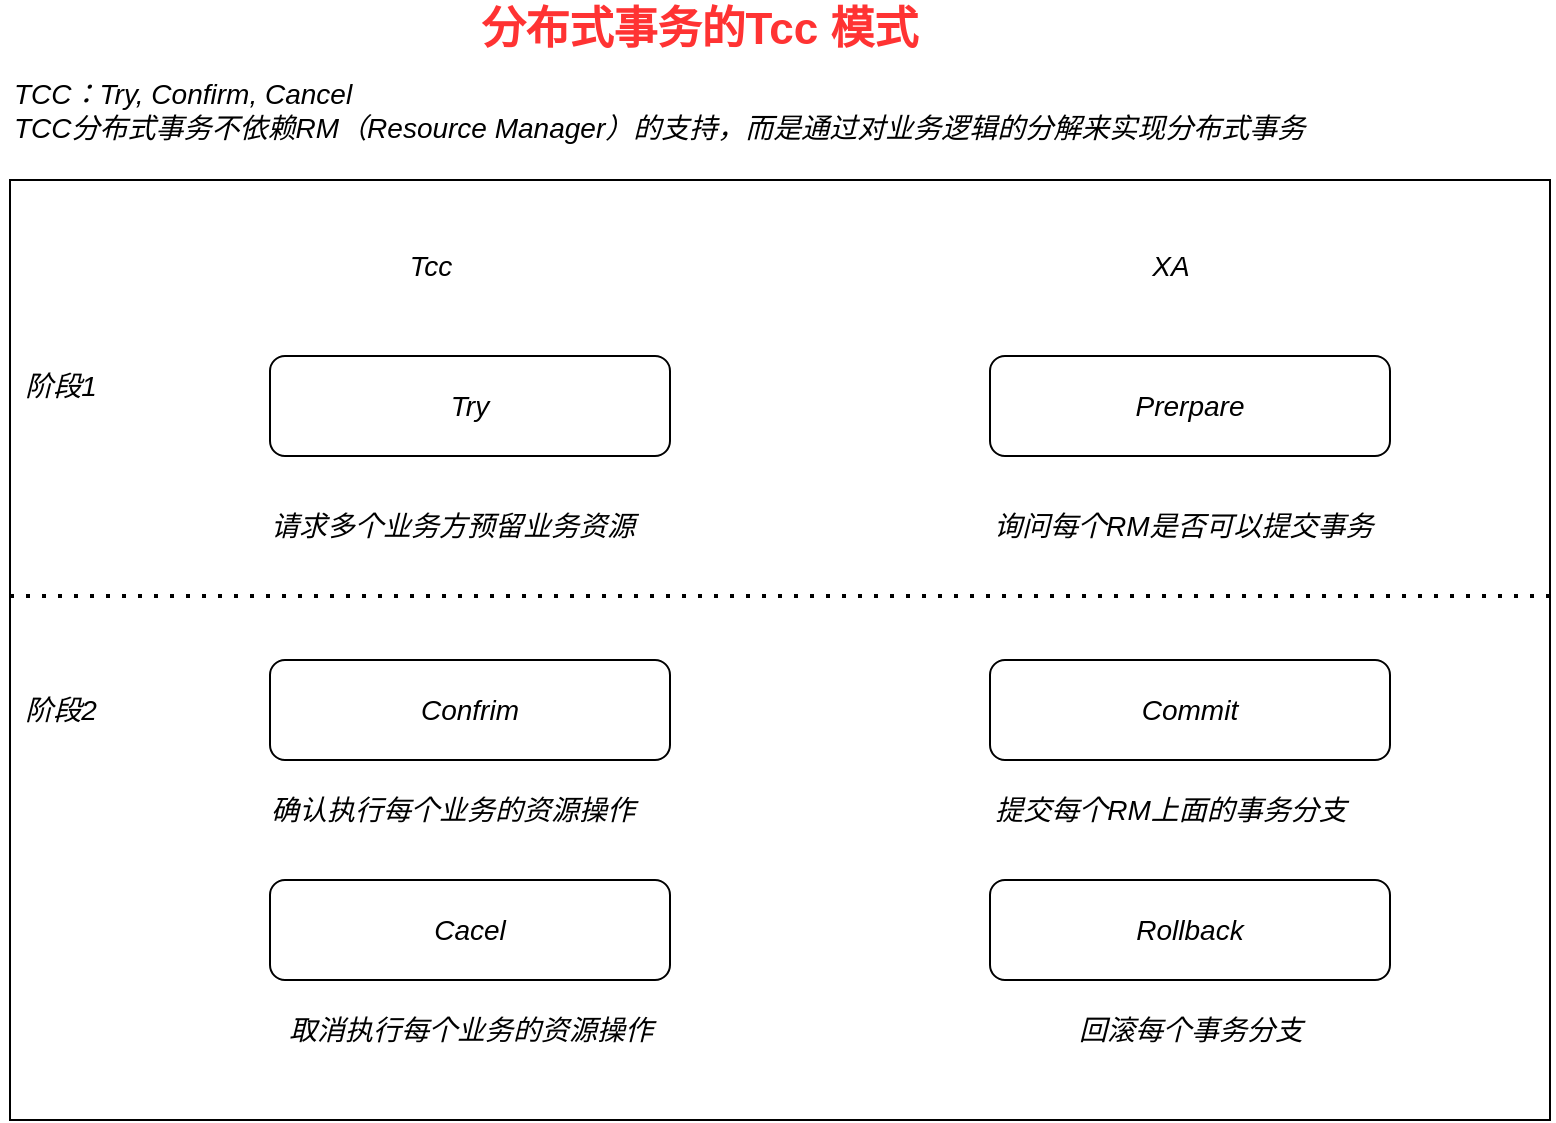 <mxfile version="24.7.17">
  <diagram name="第 1 页" id="FPWwpKIvoxREyOQ8lAoS">
    <mxGraphModel dx="921" dy="558" grid="1" gridSize="10" guides="1" tooltips="1" connect="1" arrows="1" fold="1" page="1" pageScale="1" pageWidth="827" pageHeight="1169" background="none" math="0" shadow="0">
      <root>
        <mxCell id="0" />
        <mxCell id="1" parent="0" />
        <mxCell id="QMi9Rgpx5CxiP3BT0A8X-26" value="" style="whiteSpace=wrap;html=1;labelBackgroundColor=#FFFFCC;labelBorderColor=#67a7f8;textShadow=1;" vertex="1" parent="1">
          <mxGeometry x="40" y="100" width="770" height="470" as="geometry" />
        </mxCell>
        <mxCell id="QMi9Rgpx5CxiP3BT0A8X-1" value="Try" style="rounded=1;whiteSpace=wrap;html=1;fontStyle=2;fontSize=14;" vertex="1" parent="1">
          <mxGeometry x="170" y="188" width="200" height="50" as="geometry" />
        </mxCell>
        <mxCell id="QMi9Rgpx5CxiP3BT0A8X-2" value="&lt;b&gt;&lt;font style=&quot;font-size: 22px;&quot; color=&quot;#ff3333&quot;&gt;分布式事务的Tcc 模式&lt;/font&gt;&lt;/b&gt;" style="text;html=1;align=center;verticalAlign=middle;whiteSpace=wrap;rounded=0;" vertex="1" parent="1">
          <mxGeometry x="220" y="10" width="330" height="30" as="geometry" />
        </mxCell>
        <mxCell id="QMi9Rgpx5CxiP3BT0A8X-3" value="" style="endArrow=none;dashed=1;html=1;dashPattern=1 3;strokeWidth=2;rounded=0;fontStyle=2;fontSize=14;" edge="1" parent="1">
          <mxGeometry width="50" height="50" relative="1" as="geometry">
            <mxPoint x="40" y="308" as="sourcePoint" />
            <mxPoint x="810" y="308" as="targetPoint" />
          </mxGeometry>
        </mxCell>
        <mxCell id="QMi9Rgpx5CxiP3BT0A8X-4" value="TCC：Try, Confirm, Cancel&lt;div style=&quot;font-size: 14px;&quot;&gt;TCC分布式事务不依赖RM（Resource Manager）的支持，而是通过对业务逻辑的分解来实现分布式事务&lt;/div&gt;" style="text;html=1;align=left;verticalAlign=middle;whiteSpace=wrap;rounded=0;fontStyle=2;fontSize=14;" vertex="1" parent="1">
          <mxGeometry x="40" y="40" width="730" height="50" as="geometry" />
        </mxCell>
        <mxCell id="QMi9Rgpx5CxiP3BT0A8X-5" value="Prerpare" style="rounded=1;whiteSpace=wrap;html=1;fontStyle=2;fontSize=14;" vertex="1" parent="1">
          <mxGeometry x="530" y="188" width="200" height="50" as="geometry" />
        </mxCell>
        <mxCell id="QMi9Rgpx5CxiP3BT0A8X-6" value="Commit" style="rounded=1;whiteSpace=wrap;html=1;fontStyle=2;fontSize=14;" vertex="1" parent="1">
          <mxGeometry x="530" y="340" width="200" height="50" as="geometry" />
        </mxCell>
        <mxCell id="QMi9Rgpx5CxiP3BT0A8X-7" value="Confrim" style="rounded=1;whiteSpace=wrap;html=1;fontStyle=2;fontSize=14;" vertex="1" parent="1">
          <mxGeometry x="170" y="340" width="200" height="50" as="geometry" />
        </mxCell>
        <mxCell id="QMi9Rgpx5CxiP3BT0A8X-8" value="Rollback" style="rounded=1;whiteSpace=wrap;html=1;fontStyle=2;fontSize=14;" vertex="1" parent="1">
          <mxGeometry x="530" y="450" width="200" height="50" as="geometry" />
        </mxCell>
        <mxCell id="QMi9Rgpx5CxiP3BT0A8X-9" value="Cacel" style="rounded=1;whiteSpace=wrap;html=1;fontStyle=2;fontSize=14;" vertex="1" parent="1">
          <mxGeometry x="170" y="450" width="200" height="50" as="geometry" />
        </mxCell>
        <mxCell id="QMi9Rgpx5CxiP3BT0A8X-11" value="Tcc" style="text;html=1;align=center;verticalAlign=middle;resizable=0;points=[];autosize=1;strokeColor=none;fillColor=none;fontStyle=2;fontSize=14;" vertex="1" parent="1">
          <mxGeometry x="230" y="128" width="40" height="30" as="geometry" />
        </mxCell>
        <mxCell id="QMi9Rgpx5CxiP3BT0A8X-12" value="XA" style="text;html=1;align=center;verticalAlign=middle;resizable=0;points=[];autosize=1;strokeColor=none;fillColor=none;fontStyle=2;fontSize=14;" vertex="1" parent="1">
          <mxGeometry x="600" y="128" width="40" height="30" as="geometry" />
        </mxCell>
        <mxCell id="QMi9Rgpx5CxiP3BT0A8X-13" value="阶段1" style="text;html=1;align=center;verticalAlign=middle;resizable=0;points=[];autosize=1;strokeColor=none;fillColor=none;fontStyle=2;fontSize=14;" vertex="1" parent="1">
          <mxGeometry x="35" y="188" width="60" height="30" as="geometry" />
        </mxCell>
        <mxCell id="QMi9Rgpx5CxiP3BT0A8X-14" value="阶段2" style="text;html=1;align=center;verticalAlign=middle;resizable=0;points=[];autosize=1;strokeColor=none;fillColor=none;fontStyle=2;fontSize=14;" vertex="1" parent="1">
          <mxGeometry x="35" y="350" width="60" height="30" as="geometry" />
        </mxCell>
        <mxCell id="QMi9Rgpx5CxiP3BT0A8X-16" value="请求多个业务方预留业务资源" style="text;html=1;align=center;verticalAlign=middle;resizable=0;points=[];autosize=1;strokeColor=none;fillColor=none;fontStyle=2;fontSize=14;" vertex="1" parent="1">
          <mxGeometry x="156" y="258" width="210" height="30" as="geometry" />
        </mxCell>
        <mxCell id="QMi9Rgpx5CxiP3BT0A8X-18" value="询问每个RM是否可以提交事务" style="text;html=1;align=left;verticalAlign=middle;resizable=0;points=[];autosize=1;strokeColor=none;fillColor=none;fontStyle=2;fontSize=14;" vertex="1" parent="1">
          <mxGeometry x="530" y="258" width="210" height="30" as="geometry" />
        </mxCell>
        <mxCell id="QMi9Rgpx5CxiP3BT0A8X-20" value="确认执行每个业务的资源操作" style="text;html=1;align=center;verticalAlign=middle;resizable=0;points=[];autosize=1;strokeColor=none;fillColor=none;fontStyle=2;fontSize=14;" vertex="1" parent="1">
          <mxGeometry x="156" y="400" width="210" height="30" as="geometry" />
        </mxCell>
        <mxCell id="QMi9Rgpx5CxiP3BT0A8X-21" value="取消执行每个业务的资源操作" style="text;html=1;align=center;verticalAlign=middle;resizable=0;points=[];autosize=1;strokeColor=none;fillColor=none;fontStyle=2;fontSize=14;" vertex="1" parent="1">
          <mxGeometry x="165" y="510" width="210" height="30" as="geometry" />
        </mxCell>
        <mxCell id="QMi9Rgpx5CxiP3BT0A8X-22" value="回滚每个事务分支" style="text;html=1;align=center;verticalAlign=middle;resizable=0;points=[];autosize=1;strokeColor=none;fillColor=none;fontStyle=2;fontSize=14;" vertex="1" parent="1">
          <mxGeometry x="560" y="510" width="140" height="30" as="geometry" />
        </mxCell>
        <mxCell id="QMi9Rgpx5CxiP3BT0A8X-23" value="提交每个RM上面的事务分支" style="text;html=1;align=center;verticalAlign=middle;resizable=0;points=[];autosize=1;strokeColor=none;fillColor=none;fontStyle=2;fontSize=14;" vertex="1" parent="1">
          <mxGeometry x="520" y="400" width="200" height="30" as="geometry" />
        </mxCell>
      </root>
    </mxGraphModel>
  </diagram>
</mxfile>

